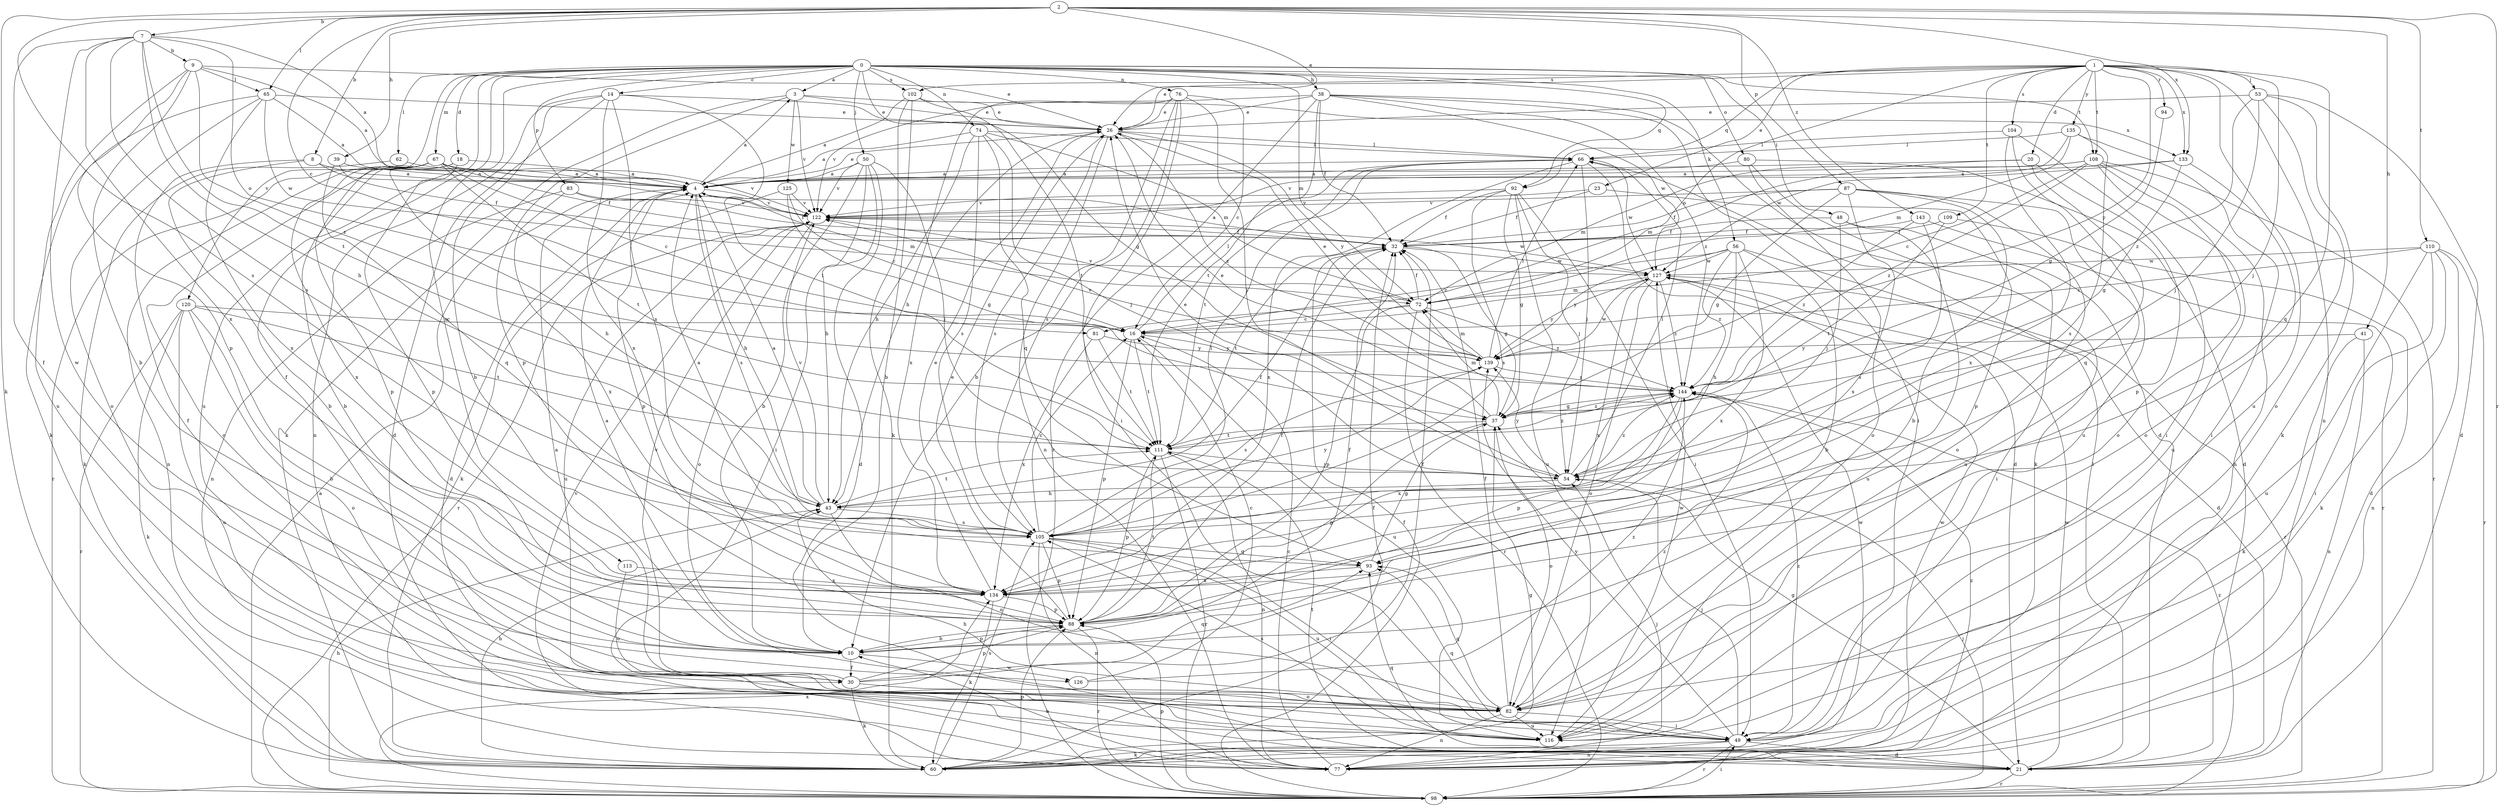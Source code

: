 strict digraph  {
0;
1;
2;
3;
4;
7;
8;
9;
10;
14;
16;
18;
20;
21;
23;
26;
30;
32;
37;
38;
39;
41;
43;
48;
49;
50;
53;
54;
56;
60;
62;
65;
66;
67;
72;
74;
76;
77;
80;
81;
82;
83;
87;
88;
92;
93;
94;
98;
102;
104;
105;
108;
109;
110;
111;
113;
116;
120;
122;
125;
126;
127;
133;
134;
135;
139;
143;
144;
0 -> 3  [label=a];
0 -> 14  [label=c];
0 -> 18  [label=d];
0 -> 30  [label=f];
0 -> 37  [label=g];
0 -> 38  [label=h];
0 -> 48  [label=i];
0 -> 50  [label=j];
0 -> 56  [label=k];
0 -> 62  [label=l];
0 -> 67  [label=m];
0 -> 72  [label=m];
0 -> 74  [label=n];
0 -> 76  [label=n];
0 -> 80  [label=o];
0 -> 83  [label=p];
0 -> 92  [label=q];
0 -> 102  [label=s];
0 -> 108  [label=t];
0 -> 113  [label=u];
0 -> 116  [label=u];
0 -> 120  [label=v];
1 -> 20  [label=d];
1 -> 23  [label=e];
1 -> 26  [label=e];
1 -> 53  [label=j];
1 -> 54  [label=j];
1 -> 77  [label=n];
1 -> 81  [label=o];
1 -> 92  [label=q];
1 -> 93  [label=q];
1 -> 94  [label=r];
1 -> 102  [label=s];
1 -> 104  [label=s];
1 -> 108  [label=t];
1 -> 109  [label=t];
1 -> 116  [label=u];
1 -> 133  [label=x];
1 -> 135  [label=y];
1 -> 139  [label=y];
2 -> 7  [label=b];
2 -> 8  [label=b];
2 -> 16  [label=c];
2 -> 26  [label=e];
2 -> 39  [label=h];
2 -> 41  [label=h];
2 -> 60  [label=k];
2 -> 65  [label=l];
2 -> 87  [label=p];
2 -> 98  [label=r];
2 -> 105  [label=s];
2 -> 110  [label=t];
2 -> 133  [label=x];
2 -> 143  [label=z];
3 -> 26  [label=e];
3 -> 60  [label=k];
3 -> 88  [label=p];
3 -> 122  [label=v];
3 -> 125  [label=w];
3 -> 133  [label=x];
4 -> 3  [label=a];
4 -> 21  [label=d];
4 -> 26  [label=e];
4 -> 43  [label=h];
4 -> 72  [label=m];
4 -> 88  [label=p];
4 -> 105  [label=s];
4 -> 122  [label=v];
7 -> 4  [label=a];
7 -> 9  [label=b];
7 -> 30  [label=f];
7 -> 43  [label=h];
7 -> 81  [label=o];
7 -> 105  [label=s];
7 -> 111  [label=t];
7 -> 126  [label=w];
7 -> 134  [label=x];
8 -> 4  [label=a];
8 -> 10  [label=b];
8 -> 30  [label=f];
8 -> 122  [label=v];
9 -> 4  [label=a];
9 -> 10  [label=b];
9 -> 26  [label=e];
9 -> 65  [label=l];
9 -> 88  [label=p];
9 -> 116  [label=u];
9 -> 144  [label=z];
10 -> 4  [label=a];
10 -> 30  [label=f];
10 -> 32  [label=f];
10 -> 88  [label=p];
10 -> 126  [label=w];
14 -> 10  [label=b];
14 -> 21  [label=d];
14 -> 26  [label=e];
14 -> 77  [label=n];
14 -> 105  [label=s];
14 -> 111  [label=t];
14 -> 134  [label=x];
16 -> 66  [label=l];
16 -> 88  [label=p];
16 -> 111  [label=t];
16 -> 116  [label=u];
16 -> 139  [label=y];
18 -> 4  [label=a];
18 -> 10  [label=b];
18 -> 82  [label=o];
18 -> 88  [label=p];
20 -> 4  [label=a];
20 -> 72  [label=m];
20 -> 88  [label=p];
20 -> 93  [label=q];
21 -> 37  [label=g];
21 -> 66  [label=l];
21 -> 93  [label=q];
21 -> 98  [label=r];
21 -> 111  [label=t];
21 -> 127  [label=w];
23 -> 32  [label=f];
23 -> 88  [label=p];
23 -> 122  [label=v];
26 -> 66  [label=l];
26 -> 77  [label=n];
26 -> 105  [label=s];
26 -> 134  [label=x];
26 -> 139  [label=y];
26 -> 144  [label=z];
30 -> 32  [label=f];
30 -> 60  [label=k];
30 -> 82  [label=o];
30 -> 88  [label=p];
30 -> 93  [label=q];
30 -> 122  [label=v];
32 -> 4  [label=a];
32 -> 37  [label=g];
32 -> 111  [label=t];
32 -> 127  [label=w];
37 -> 26  [label=e];
37 -> 72  [label=m];
37 -> 82  [label=o];
37 -> 88  [label=p];
37 -> 111  [label=t];
37 -> 144  [label=z];
38 -> 21  [label=d];
38 -> 26  [label=e];
38 -> 32  [label=f];
38 -> 49  [label=i];
38 -> 98  [label=r];
38 -> 111  [label=t];
38 -> 122  [label=v];
38 -> 127  [label=w];
38 -> 144  [label=z];
39 -> 4  [label=a];
39 -> 32  [label=f];
39 -> 93  [label=q];
41 -> 60  [label=k];
41 -> 77  [label=n];
41 -> 139  [label=y];
43 -> 4  [label=a];
43 -> 32  [label=f];
43 -> 82  [label=o];
43 -> 105  [label=s];
43 -> 111  [label=t];
43 -> 122  [label=v];
48 -> 32  [label=f];
48 -> 49  [label=i];
48 -> 54  [label=j];
48 -> 116  [label=u];
49 -> 21  [label=d];
49 -> 43  [label=h];
49 -> 54  [label=j];
49 -> 60  [label=k];
49 -> 77  [label=n];
49 -> 93  [label=q];
49 -> 98  [label=r];
49 -> 139  [label=y];
49 -> 144  [label=z];
50 -> 4  [label=a];
50 -> 10  [label=b];
50 -> 21  [label=d];
50 -> 43  [label=h];
50 -> 49  [label=i];
50 -> 54  [label=j];
50 -> 122  [label=v];
53 -> 21  [label=d];
53 -> 26  [label=e];
53 -> 54  [label=j];
53 -> 60  [label=k];
53 -> 82  [label=o];
53 -> 144  [label=z];
54 -> 26  [label=e];
54 -> 43  [label=h];
54 -> 66  [label=l];
54 -> 139  [label=y];
54 -> 144  [label=z];
56 -> 10  [label=b];
56 -> 16  [label=c];
56 -> 21  [label=d];
56 -> 43  [label=h];
56 -> 127  [label=w];
56 -> 134  [label=x];
56 -> 139  [label=y];
56 -> 144  [label=z];
60 -> 32  [label=f];
60 -> 37  [label=g];
60 -> 43  [label=h];
60 -> 88  [label=p];
60 -> 105  [label=s];
60 -> 127  [label=w];
62 -> 4  [label=a];
62 -> 60  [label=k];
65 -> 4  [label=a];
65 -> 26  [label=e];
65 -> 60  [label=k];
65 -> 82  [label=o];
65 -> 127  [label=w];
65 -> 134  [label=x];
66 -> 4  [label=a];
66 -> 21  [label=d];
66 -> 54  [label=j];
66 -> 111  [label=t];
66 -> 127  [label=w];
66 -> 134  [label=x];
67 -> 4  [label=a];
67 -> 16  [label=c];
67 -> 32  [label=f];
67 -> 43  [label=h];
67 -> 77  [label=n];
67 -> 88  [label=p];
67 -> 98  [label=r];
67 -> 111  [label=t];
67 -> 122  [label=v];
67 -> 134  [label=x];
72 -> 16  [label=c];
72 -> 32  [label=f];
72 -> 88  [label=p];
72 -> 98  [label=r];
72 -> 122  [label=v];
72 -> 144  [label=z];
74 -> 4  [label=a];
74 -> 43  [label=h];
74 -> 54  [label=j];
74 -> 66  [label=l];
74 -> 72  [label=m];
74 -> 93  [label=q];
74 -> 105  [label=s];
76 -> 10  [label=b];
76 -> 16  [label=c];
76 -> 26  [label=e];
76 -> 43  [label=h];
76 -> 49  [label=i];
76 -> 54  [label=j];
76 -> 105  [label=s];
77 -> 10  [label=b];
77 -> 16  [label=c];
77 -> 54  [label=j];
77 -> 122  [label=v];
77 -> 127  [label=w];
77 -> 144  [label=z];
80 -> 4  [label=a];
80 -> 21  [label=d];
80 -> 60  [label=k];
80 -> 82  [label=o];
81 -> 111  [label=t];
81 -> 134  [label=x];
81 -> 139  [label=y];
82 -> 4  [label=a];
82 -> 32  [label=f];
82 -> 49  [label=i];
82 -> 77  [label=n];
82 -> 93  [label=q];
82 -> 116  [label=u];
82 -> 144  [label=z];
83 -> 32  [label=f];
83 -> 77  [label=n];
83 -> 122  [label=v];
83 -> 134  [label=x];
87 -> 10  [label=b];
87 -> 32  [label=f];
87 -> 37  [label=g];
87 -> 82  [label=o];
87 -> 116  [label=u];
87 -> 122  [label=v];
87 -> 134  [label=x];
88 -> 10  [label=b];
88 -> 26  [label=e];
88 -> 32  [label=f];
88 -> 98  [label=r];
88 -> 111  [label=t];
92 -> 32  [label=f];
92 -> 37  [label=g];
92 -> 49  [label=i];
92 -> 54  [label=j];
92 -> 105  [label=s];
92 -> 116  [label=u];
92 -> 122  [label=v];
93 -> 37  [label=g];
93 -> 134  [label=x];
94 -> 37  [label=g];
98 -> 4  [label=a];
98 -> 32  [label=f];
98 -> 43  [label=h];
98 -> 49  [label=i];
98 -> 54  [label=j];
98 -> 88  [label=p];
98 -> 134  [label=x];
98 -> 144  [label=z];
102 -> 4  [label=a];
102 -> 10  [label=b];
102 -> 26  [label=e];
102 -> 60  [label=k];
102 -> 111  [label=t];
104 -> 49  [label=i];
104 -> 66  [label=l];
104 -> 116  [label=u];
104 -> 134  [label=x];
105 -> 4  [label=a];
105 -> 16  [label=c];
105 -> 49  [label=i];
105 -> 66  [label=l];
105 -> 77  [label=n];
105 -> 88  [label=p];
105 -> 93  [label=q];
105 -> 116  [label=u];
105 -> 139  [label=y];
108 -> 4  [label=a];
108 -> 16  [label=c];
108 -> 72  [label=m];
108 -> 77  [label=n];
108 -> 82  [label=o];
108 -> 98  [label=r];
108 -> 116  [label=u];
108 -> 144  [label=z];
109 -> 21  [label=d];
109 -> 32  [label=f];
109 -> 111  [label=t];
110 -> 16  [label=c];
110 -> 49  [label=i];
110 -> 60  [label=k];
110 -> 77  [label=n];
110 -> 98  [label=r];
110 -> 116  [label=u];
110 -> 127  [label=w];
111 -> 54  [label=j];
111 -> 77  [label=n];
111 -> 88  [label=p];
111 -> 98  [label=r];
111 -> 144  [label=z];
113 -> 82  [label=o];
113 -> 134  [label=x];
116 -> 105  [label=s];
116 -> 127  [label=w];
120 -> 10  [label=b];
120 -> 16  [label=c];
120 -> 60  [label=k];
120 -> 82  [label=o];
120 -> 98  [label=r];
120 -> 111  [label=t];
120 -> 116  [label=u];
122 -> 32  [label=f];
122 -> 82  [label=o];
122 -> 98  [label=r];
122 -> 116  [label=u];
122 -> 127  [label=w];
125 -> 16  [label=c];
125 -> 37  [label=g];
125 -> 60  [label=k];
125 -> 122  [label=v];
126 -> 16  [label=c];
126 -> 144  [label=z];
127 -> 72  [label=m];
127 -> 82  [label=o];
127 -> 98  [label=r];
127 -> 134  [label=x];
127 -> 139  [label=y];
127 -> 144  [label=z];
133 -> 4  [label=a];
133 -> 37  [label=g];
133 -> 82  [label=o];
133 -> 122  [label=v];
134 -> 26  [label=e];
134 -> 60  [label=k];
134 -> 88  [label=p];
135 -> 49  [label=i];
135 -> 66  [label=l];
135 -> 72  [label=m];
135 -> 105  [label=s];
135 -> 127  [label=w];
139 -> 26  [label=e];
139 -> 66  [label=l];
139 -> 72  [label=m];
139 -> 105  [label=s];
139 -> 122  [label=v];
139 -> 127  [label=w];
139 -> 144  [label=z];
143 -> 32  [label=f];
143 -> 98  [label=r];
143 -> 105  [label=s];
143 -> 144  [label=z];
144 -> 37  [label=g];
144 -> 88  [label=p];
144 -> 134  [label=x];
}

